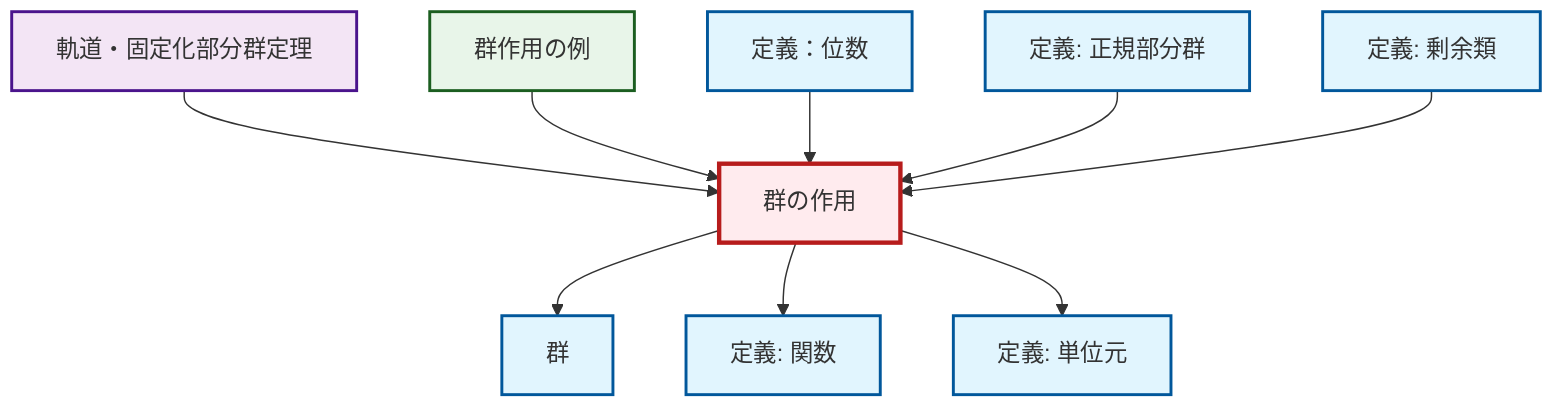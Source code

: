 graph TD
    classDef definition fill:#e1f5fe,stroke:#01579b,stroke-width:2px
    classDef theorem fill:#f3e5f5,stroke:#4a148c,stroke-width:2px
    classDef axiom fill:#fff3e0,stroke:#e65100,stroke-width:2px
    classDef example fill:#e8f5e9,stroke:#1b5e20,stroke-width:2px
    classDef current fill:#ffebee,stroke:#b71c1c,stroke-width:3px
    ex-group-action-examples["群作用の例"]:::example
    def-coset["定義: 剰余類"]:::definition
    def-normal-subgroup["定義: 正規部分群"]:::definition
    thm-orbit-stabilizer["軌道・固定化部分群定理"]:::theorem
    def-function["定義: 関数"]:::definition
    def-group-action["群の作用"]:::definition
    def-identity-element["定義: 単位元"]:::definition
    def-group["群"]:::definition
    def-order["定義：位数"]:::definition
    thm-orbit-stabilizer --> def-group-action
    ex-group-action-examples --> def-group-action
    def-group-action --> def-group
    def-order --> def-group-action
    def-normal-subgroup --> def-group-action
    def-group-action --> def-function
    def-coset --> def-group-action
    def-group-action --> def-identity-element
    class def-group-action current